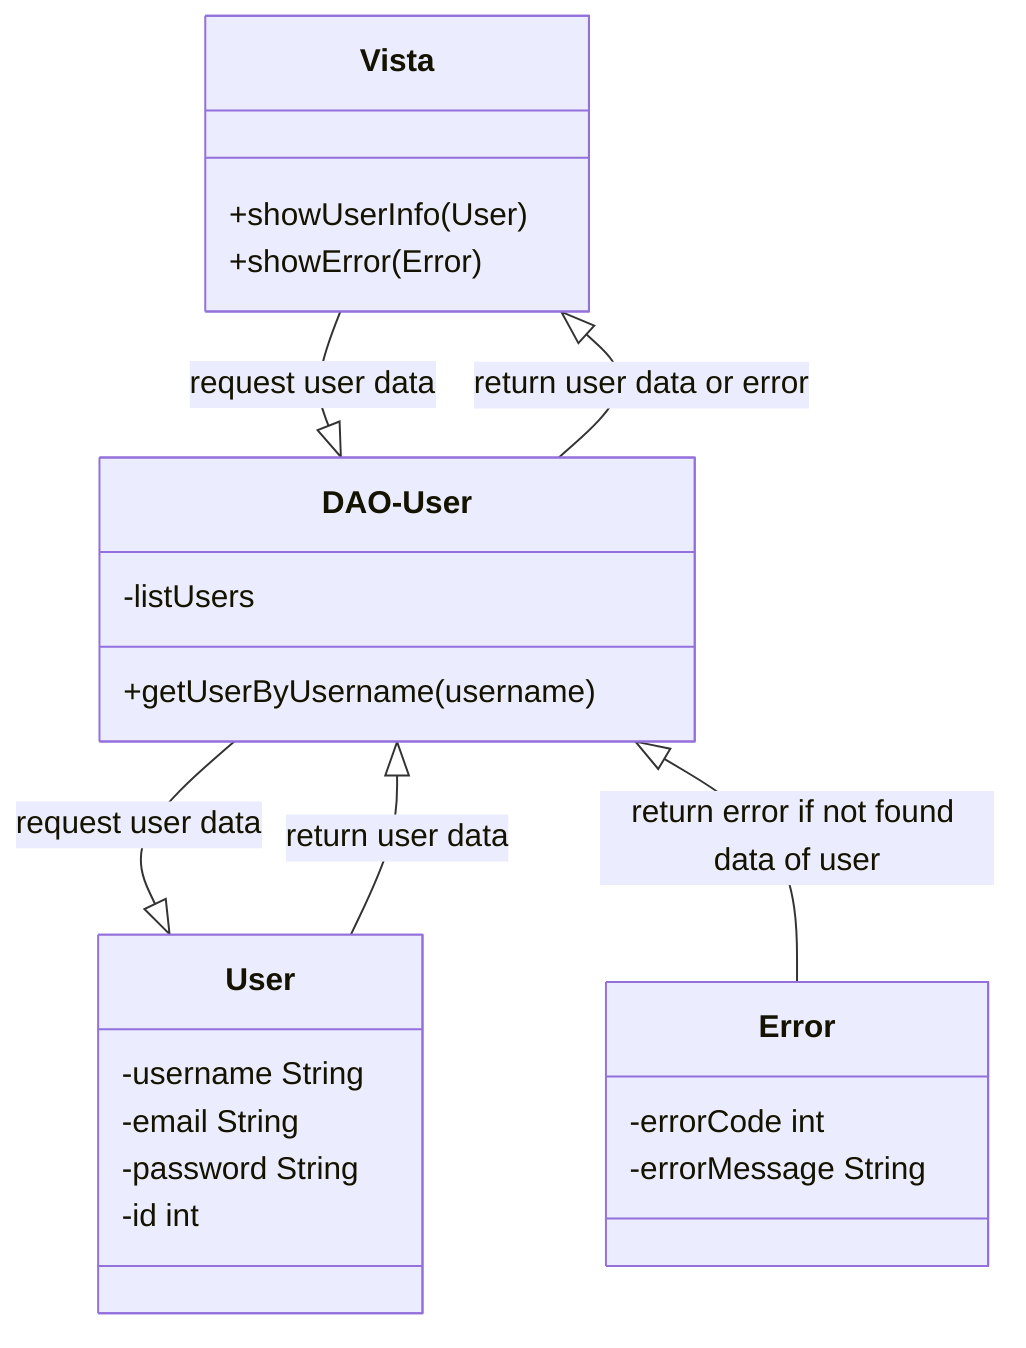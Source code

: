classDiagram   
    Vista --|> DAO-User: request user data
    DAO-User --|> User: request user data
    DAO-User <|-- User: return user data
    DAO-User <|-- Error: return error if not found data of user
    DAO-User --|> Vista:  return user data or error
    
    class DAO-User{
        -listUsers
        +getUserByUsername(username)
    }
    class Vista{
        +showUserInfo(User)
        +showError(Error)
    }
    class User{
        -username String
        -email String
        -password String
        -id int
    }
    class Error{
        -errorCode int
        -errorMessage String
    }